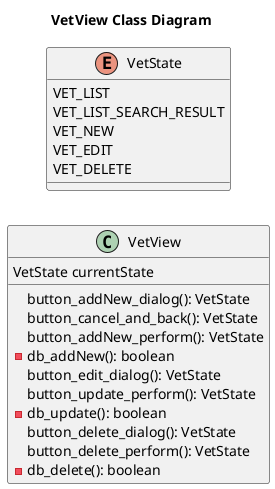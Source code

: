 @startuml
'https://plantuml.com/class-diagram

title VetView Class Diagram

left to right direction
'top to bottom direction

class VetView {
    VetState currentState
    button_addNew_dialog(): VetState
    button_cancel_and_back(): VetState
    button_addNew_perform(): VetState
    - db_addNew(): boolean
    button_edit_dialog(): VetState
    button_update_perform(): VetState
    - db_update(): boolean
    button_delete_dialog(): VetState
    button_delete_perform(): VetState
    - db_delete(): boolean
}

enum VetState {
    VET_LIST
    VET_LIST_SEARCH_RESULT
    VET_NEW
    VET_EDIT
    VET_DELETE
}

@enduml